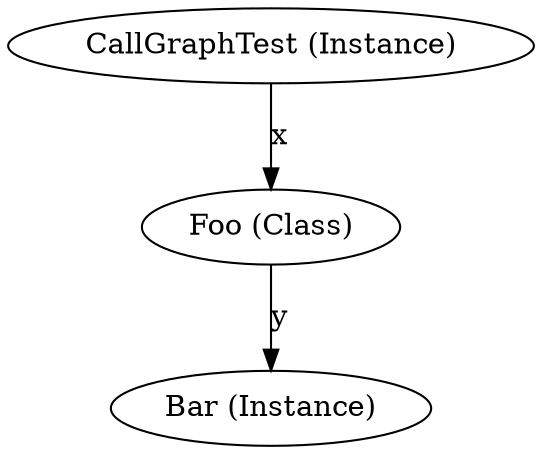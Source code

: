 digraph call_graph {
  "CallGraphTest (Instance)" -> "Foo (Class)" [label="x"];
  "Foo (Class)" -> "Bar (Instance)" [label="y"];
}
